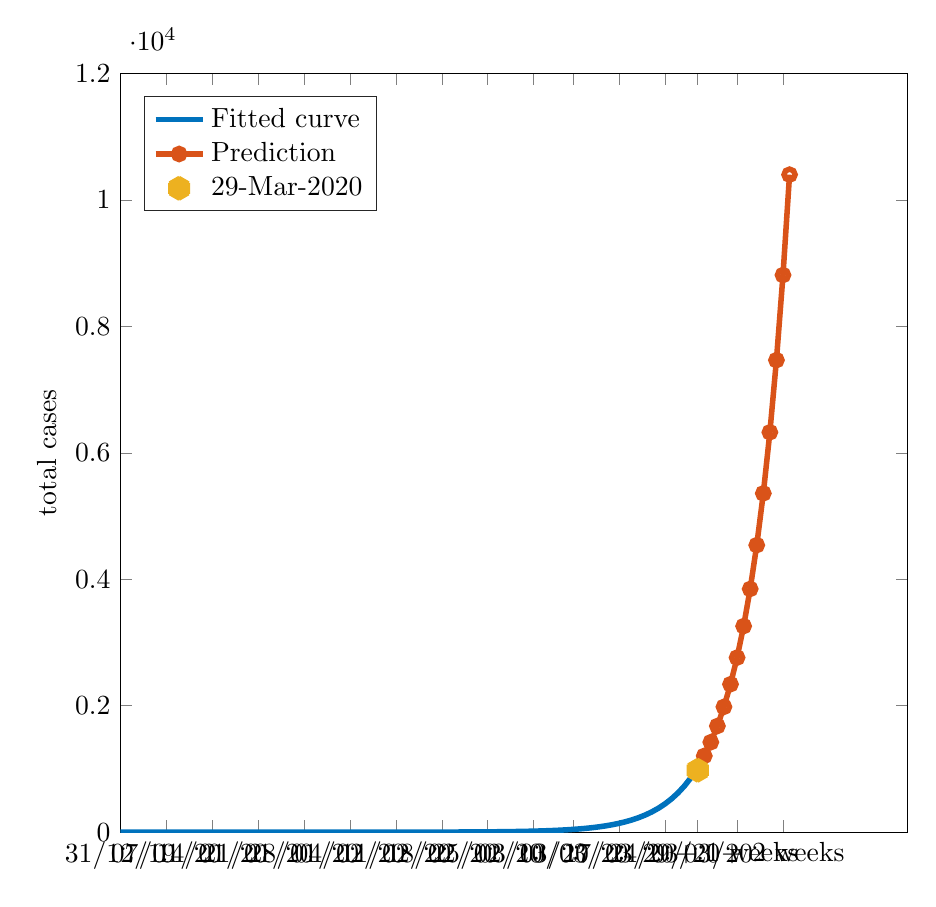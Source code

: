 % This file was created by matlab2tikz.
% Minimal pgfplots version: 1.3
%
\definecolor{mycolor1}{rgb}{0.0,0.447,0.741}%
\definecolor{mycolor2}{rgb}{0.85,0.325,0.098}%
\definecolor{mycolor3}{rgb}{0.929,0.694,0.125}%
%
\begin{tikzpicture}

\begin{axis}[%
width=10cm,
height=9.635cm,
at={(0cm,0cm)},
scale only axis,
xmin=0,
xmax=120,
xtick={0,7,14,21,28,35,42,49,56,63,69,76,83,88,94,101},
xticklabels={{31/12/19},{07/01/20},{14/01/20},{21/01/20},{28/01/20},{04/02/20},{11/02/20},{18/02/20},{25/02/20},{03/03/20},{10/03/20},{17/03/20},{24/03/20},{29/03/20},{+ 1 weeks},{+ 2 weeks}},
ymin=0,
ymax=12000,
ylabel={total cases},
legend style={at={(0.03,0.97)},anchor=north west,legend cell align=left,align=left,draw=white!15!black}
]
\addplot [color=mycolor1,solid,line width=2.0pt]
  table[row sep=crcr]{%
0	0.0\\
1	0.001\\
2	0.001\\
3	0.001\\
4	0.001\\
5	0.001\\
6	0.001\\
7	0.002\\
8	0.002\\
9	0.002\\
10	0.002\\
11	0.003\\
12	0.003\\
13	0.004\\
14	0.005\\
15	0.006\\
16	0.007\\
17	0.008\\
18	0.009\\
19	0.011\\
20	0.013\\
21	0.015\\
22	0.018\\
23	0.021\\
24	0.025\\
25	0.03\\
26	0.035\\
27	0.041\\
28	0.049\\
29	0.058\\
30	0.068\\
31	0.08\\
32	0.095\\
33	0.112\\
34	0.132\\
35	0.156\\
36	0.184\\
37	0.218\\
38	0.257\\
39	0.303\\
40	0.358\\
41	0.422\\
42	0.498\\
43	0.588\\
44	0.694\\
45	0.82\\
46	0.967\\
47	1.142\\
48	1.348\\
49	1.591\\
50	1.877\\
51	2.216\\
52	2.615\\
53	3.087\\
54	3.643\\
55	4.3\\
56	5.076\\
57	5.991\\
58	7.071\\
59	8.346\\
60	9.85\\
61	11.626\\
62	13.722\\
63	16.196\\
64	19.117\\
65	22.563\\
66	26.631\\
67	31.433\\
68	37.1\\
69	43.789\\
70	51.684\\
71	61.002\\
72	72.001\\
73	84.982\\
74	100.304\\
75	118.388\\
76	139.733\\
77	164.926\\
78	194.661\\
79	229.758\\
80	271.182\\
81	320.075\\
82	377.782\\
83	445.895\\
84	526.287\\
85	621.174\\
86	733.169\\
87	865.356\\
88	1021.375\\
};
\addlegendentry{Fitted curve};

\addplot [color=mycolor2,solid,line width=2.0pt,mark=o,mark options={solid}]
  table[row sep=crcr]{%
88	1021\\
89	1206\\
90	1423\\
91	1679\\
92	1982\\
93	2340\\
94	2761\\
95	3259\\
96	3847\\
97	4540\\
98	5359\\
99	6325\\
100	7466\\
101	8812\\
102	10400\\
};
\addlegendentry{Prediction};

\addplot [color=mycolor3,line width=8.0pt,only marks,mark=asterisk,mark options={solid}]
  table[row sep=crcr]{%
88	979\\
};
\addlegendentry{29-Mar-2020};

\end{axis}
\end{tikzpicture}%